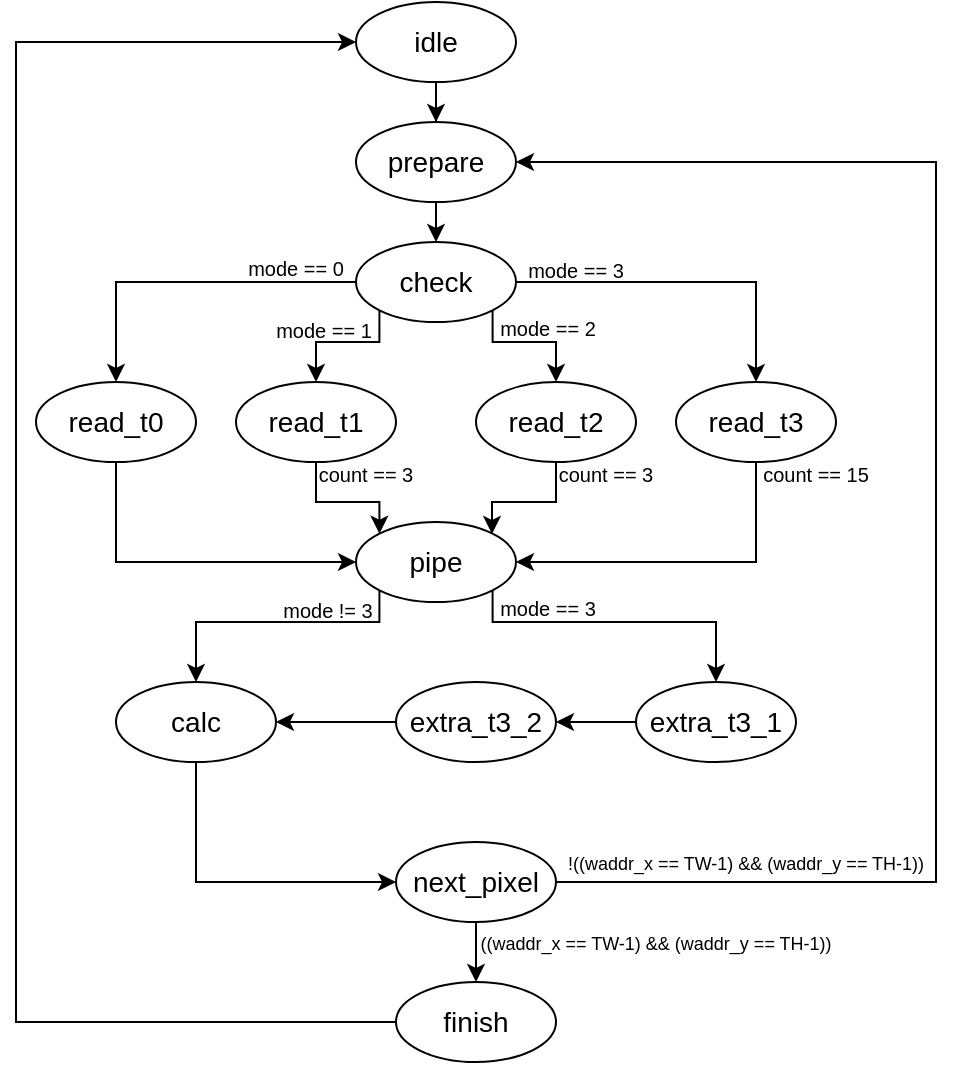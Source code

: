 <mxfile version="24.7.13">
  <diagram name="Page-1" id="qhRKrDH2A16aS0t9aFyy">
    <mxGraphModel dx="683" dy="355" grid="1" gridSize="10" guides="1" tooltips="1" connect="1" arrows="1" fold="1" page="1" pageScale="1" pageWidth="850" pageHeight="1100" math="0" shadow="0">
      <root>
        <mxCell id="0" />
        <mxCell id="1" parent="0" />
        <mxCell id="qzLtfGXVSb7sprTqAV0Y-3" style="edgeStyle=orthogonalEdgeStyle;rounded=0;orthogonalLoop=1;jettySize=auto;html=1;entryX=0.5;entryY=0;entryDx=0;entryDy=0;" edge="1" parent="1" source="qzLtfGXVSb7sprTqAV0Y-1" target="qzLtfGXVSb7sprTqAV0Y-2">
          <mxGeometry relative="1" as="geometry" />
        </mxCell>
        <mxCell id="qzLtfGXVSb7sprTqAV0Y-1" value="&lt;font style=&quot;font-size: 14px;&quot;&gt;idle&lt;/font&gt;" style="ellipse;whiteSpace=wrap;html=1;" vertex="1" parent="1">
          <mxGeometry x="280" y="130" width="80" height="40" as="geometry" />
        </mxCell>
        <mxCell id="qzLtfGXVSb7sprTqAV0Y-2" value="&lt;span style=&quot;font-size: 14px;&quot;&gt;prepare&lt;/span&gt;" style="ellipse;whiteSpace=wrap;html=1;" vertex="1" parent="1">
          <mxGeometry x="280" y="190" width="80" height="40" as="geometry" />
        </mxCell>
        <mxCell id="qzLtfGXVSb7sprTqAV0Y-12" style="edgeStyle=orthogonalEdgeStyle;rounded=0;orthogonalLoop=1;jettySize=auto;html=1;entryX=0.5;entryY=0;entryDx=0;entryDy=0;" edge="1" parent="1" source="qzLtfGXVSb7sprTqAV0Y-4" target="qzLtfGXVSb7sprTqAV0Y-8">
          <mxGeometry relative="1" as="geometry" />
        </mxCell>
        <mxCell id="qzLtfGXVSb7sprTqAV0Y-13" style="edgeStyle=orthogonalEdgeStyle;rounded=0;orthogonalLoop=1;jettySize=auto;html=1;entryX=0.5;entryY=0;entryDx=0;entryDy=0;exitX=0;exitY=1;exitDx=0;exitDy=0;" edge="1" parent="1" source="qzLtfGXVSb7sprTqAV0Y-4" target="qzLtfGXVSb7sprTqAV0Y-9">
          <mxGeometry relative="1" as="geometry">
            <Array as="points">
              <mxPoint x="292" y="300" />
              <mxPoint x="260" y="300" />
            </Array>
          </mxGeometry>
        </mxCell>
        <mxCell id="qzLtfGXVSb7sprTqAV0Y-15" style="edgeStyle=orthogonalEdgeStyle;rounded=0;orthogonalLoop=1;jettySize=auto;html=1;entryX=0.5;entryY=0;entryDx=0;entryDy=0;" edge="1" parent="1" source="qzLtfGXVSb7sprTqAV0Y-4" target="qzLtfGXVSb7sprTqAV0Y-11">
          <mxGeometry relative="1" as="geometry" />
        </mxCell>
        <mxCell id="qzLtfGXVSb7sprTqAV0Y-4" value="&lt;span style=&quot;font-size: 14px;&quot;&gt;check&lt;/span&gt;" style="ellipse;whiteSpace=wrap;html=1;" vertex="1" parent="1">
          <mxGeometry x="280" y="250" width="80" height="40" as="geometry" />
        </mxCell>
        <mxCell id="qzLtfGXVSb7sprTqAV0Y-7" style="edgeStyle=orthogonalEdgeStyle;rounded=0;orthogonalLoop=1;jettySize=auto;html=1;entryX=0.5;entryY=0;entryDx=0;entryDy=0;exitX=0.5;exitY=1;exitDx=0;exitDy=0;" edge="1" parent="1" source="qzLtfGXVSb7sprTqAV0Y-2" target="qzLtfGXVSb7sprTqAV0Y-4">
          <mxGeometry relative="1" as="geometry">
            <mxPoint x="330" y="130" as="sourcePoint" />
            <mxPoint x="330" y="170" as="targetPoint" />
          </mxGeometry>
        </mxCell>
        <mxCell id="qzLtfGXVSb7sprTqAV0Y-22" style="edgeStyle=orthogonalEdgeStyle;rounded=0;orthogonalLoop=1;jettySize=auto;html=1;entryX=0;entryY=0.5;entryDx=0;entryDy=0;" edge="1" parent="1" source="qzLtfGXVSb7sprTqAV0Y-8" target="qzLtfGXVSb7sprTqAV0Y-21">
          <mxGeometry relative="1" as="geometry">
            <Array as="points">
              <mxPoint x="160" y="410" />
            </Array>
          </mxGeometry>
        </mxCell>
        <mxCell id="qzLtfGXVSb7sprTqAV0Y-8" value="&lt;span style=&quot;font-size: 14px;&quot;&gt;read_t0&lt;/span&gt;" style="ellipse;whiteSpace=wrap;html=1;" vertex="1" parent="1">
          <mxGeometry x="120" y="320" width="80" height="40" as="geometry" />
        </mxCell>
        <mxCell id="qzLtfGXVSb7sprTqAV0Y-9" value="&lt;span style=&quot;font-size: 14px;&quot;&gt;read_t1&lt;/span&gt;" style="ellipse;whiteSpace=wrap;html=1;" vertex="1" parent="1">
          <mxGeometry x="220" y="320" width="80" height="40" as="geometry" />
        </mxCell>
        <mxCell id="qzLtfGXVSb7sprTqAV0Y-10" value="&lt;span style=&quot;font-size: 14px;&quot;&gt;read_t2&lt;/span&gt;" style="ellipse;whiteSpace=wrap;html=1;" vertex="1" parent="1">
          <mxGeometry x="340" y="320" width="80" height="40" as="geometry" />
        </mxCell>
        <mxCell id="qzLtfGXVSb7sprTqAV0Y-11" value="&lt;span style=&quot;font-size: 14px;&quot;&gt;read_t3&lt;/span&gt;" style="ellipse;whiteSpace=wrap;html=1;" vertex="1" parent="1">
          <mxGeometry x="440" y="320" width="80" height="40" as="geometry" />
        </mxCell>
        <mxCell id="qzLtfGXVSb7sprTqAV0Y-14" style="edgeStyle=orthogonalEdgeStyle;rounded=0;orthogonalLoop=1;jettySize=auto;html=1;entryX=0.5;entryY=0;entryDx=0;entryDy=0;exitX=1;exitY=1;exitDx=0;exitDy=0;" edge="1" parent="1" source="qzLtfGXVSb7sprTqAV0Y-4" target="qzLtfGXVSb7sprTqAV0Y-10">
          <mxGeometry relative="1" as="geometry">
            <mxPoint x="302" y="284" as="sourcePoint" />
            <mxPoint x="280" y="330" as="targetPoint" />
            <Array as="points">
              <mxPoint x="348" y="300" />
              <mxPoint x="380" y="300" />
            </Array>
          </mxGeometry>
        </mxCell>
        <mxCell id="qzLtfGXVSb7sprTqAV0Y-16" value="mode == 0" style="text;html=1;align=center;verticalAlign=middle;whiteSpace=wrap;rounded=0;fontSize=10;" vertex="1" parent="1">
          <mxGeometry x="220" y="253" width="60" height="20" as="geometry" />
        </mxCell>
        <mxCell id="qzLtfGXVSb7sprTqAV0Y-17" value="mode == 1" style="text;html=1;align=center;verticalAlign=middle;whiteSpace=wrap;rounded=0;fontSize=10;" vertex="1" parent="1">
          <mxGeometry x="234" y="284" width="60" height="20" as="geometry" />
        </mxCell>
        <mxCell id="qzLtfGXVSb7sprTqAV0Y-18" value="mode == 2" style="text;html=1;align=center;verticalAlign=middle;whiteSpace=wrap;rounded=0;fontSize=10;" vertex="1" parent="1">
          <mxGeometry x="346" y="283" width="60" height="20" as="geometry" />
        </mxCell>
        <mxCell id="qzLtfGXVSb7sprTqAV0Y-20" value="mode == 3" style="text;html=1;align=center;verticalAlign=middle;whiteSpace=wrap;rounded=0;fontSize=10;" vertex="1" parent="1">
          <mxGeometry x="360" y="254" width="60" height="20" as="geometry" />
        </mxCell>
        <mxCell id="qzLtfGXVSb7sprTqAV0Y-29" style="edgeStyle=orthogonalEdgeStyle;rounded=0;orthogonalLoop=1;jettySize=auto;html=1;exitX=1;exitY=1;exitDx=0;exitDy=0;entryX=0.5;entryY=0;entryDx=0;entryDy=0;" edge="1" parent="1" source="qzLtfGXVSb7sprTqAV0Y-21" target="qzLtfGXVSb7sprTqAV0Y-28">
          <mxGeometry relative="1" as="geometry">
            <Array as="points">
              <mxPoint x="348" y="440" />
              <mxPoint x="460" y="440" />
            </Array>
          </mxGeometry>
        </mxCell>
        <mxCell id="qzLtfGXVSb7sprTqAV0Y-32" style="edgeStyle=orthogonalEdgeStyle;rounded=0;orthogonalLoop=1;jettySize=auto;html=1;exitX=0;exitY=1;exitDx=0;exitDy=0;entryX=0.5;entryY=0;entryDx=0;entryDy=0;" edge="1" parent="1" source="qzLtfGXVSb7sprTqAV0Y-21" target="qzLtfGXVSb7sprTqAV0Y-27">
          <mxGeometry relative="1" as="geometry">
            <Array as="points">
              <mxPoint x="292" y="440" />
              <mxPoint x="200" y="440" />
            </Array>
          </mxGeometry>
        </mxCell>
        <mxCell id="qzLtfGXVSb7sprTqAV0Y-21" value="&lt;span style=&quot;font-size: 14px;&quot;&gt;pipe&lt;/span&gt;" style="ellipse;whiteSpace=wrap;html=1;" vertex="1" parent="1">
          <mxGeometry x="280" y="390" width="80" height="40" as="geometry" />
        </mxCell>
        <mxCell id="qzLtfGXVSb7sprTqAV0Y-23" style="edgeStyle=orthogonalEdgeStyle;rounded=0;orthogonalLoop=1;jettySize=auto;html=1;entryX=0;entryY=0;entryDx=0;entryDy=0;exitX=0.5;exitY=1;exitDx=0;exitDy=0;" edge="1" parent="1" source="qzLtfGXVSb7sprTqAV0Y-9" target="qzLtfGXVSb7sprTqAV0Y-21">
          <mxGeometry relative="1" as="geometry">
            <mxPoint x="170" y="370" as="sourcePoint" />
            <mxPoint x="290" y="450" as="targetPoint" />
            <Array as="points">
              <mxPoint x="260" y="380" />
              <mxPoint x="292" y="380" />
            </Array>
          </mxGeometry>
        </mxCell>
        <mxCell id="qzLtfGXVSb7sprTqAV0Y-25" style="edgeStyle=orthogonalEdgeStyle;rounded=0;orthogonalLoop=1;jettySize=auto;html=1;exitX=0.5;exitY=1;exitDx=0;exitDy=0;" edge="1" parent="1" source="qzLtfGXVSb7sprTqAV0Y-10">
          <mxGeometry relative="1" as="geometry">
            <mxPoint x="270" y="370" as="sourcePoint" />
            <mxPoint x="348" y="396" as="targetPoint" />
            <Array as="points">
              <mxPoint x="380" y="380" />
              <mxPoint x="348" y="380" />
            </Array>
          </mxGeometry>
        </mxCell>
        <mxCell id="qzLtfGXVSb7sprTqAV0Y-26" style="edgeStyle=orthogonalEdgeStyle;rounded=0;orthogonalLoop=1;jettySize=auto;html=1;entryX=1;entryY=0.5;entryDx=0;entryDy=0;exitX=0.5;exitY=1;exitDx=0;exitDy=0;" edge="1" parent="1" source="qzLtfGXVSb7sprTqAV0Y-11" target="qzLtfGXVSb7sprTqAV0Y-21">
          <mxGeometry relative="1" as="geometry">
            <mxPoint x="170" y="370" as="sourcePoint" />
            <mxPoint x="290" y="450" as="targetPoint" />
            <Array as="points">
              <mxPoint x="480" y="410" />
            </Array>
          </mxGeometry>
        </mxCell>
        <mxCell id="qzLtfGXVSb7sprTqAV0Y-34" style="edgeStyle=orthogonalEdgeStyle;rounded=0;orthogonalLoop=1;jettySize=auto;html=1;entryX=0;entryY=0.5;entryDx=0;entryDy=0;" edge="1" parent="1" source="qzLtfGXVSb7sprTqAV0Y-27" target="qzLtfGXVSb7sprTqAV0Y-33">
          <mxGeometry relative="1" as="geometry">
            <Array as="points">
              <mxPoint x="200" y="570" />
            </Array>
          </mxGeometry>
        </mxCell>
        <mxCell id="qzLtfGXVSb7sprTqAV0Y-27" value="&lt;span style=&quot;font-size: 14px;&quot;&gt;calc&lt;/span&gt;" style="ellipse;whiteSpace=wrap;html=1;" vertex="1" parent="1">
          <mxGeometry x="160" y="470" width="80" height="40" as="geometry" />
        </mxCell>
        <mxCell id="qzLtfGXVSb7sprTqAV0Y-31" style="edgeStyle=orthogonalEdgeStyle;rounded=0;orthogonalLoop=1;jettySize=auto;html=1;entryX=1;entryY=0.5;entryDx=0;entryDy=0;exitX=0;exitY=0.5;exitDx=0;exitDy=0;" edge="1" parent="1" source="qzLtfGXVSb7sprTqAV0Y-28" target="qzLtfGXVSb7sprTqAV0Y-30">
          <mxGeometry relative="1" as="geometry" />
        </mxCell>
        <mxCell id="qzLtfGXVSb7sprTqAV0Y-28" value="&lt;span style=&quot;font-size: 14px;&quot;&gt;extra_t3_1&lt;/span&gt;" style="ellipse;whiteSpace=wrap;html=1;" vertex="1" parent="1">
          <mxGeometry x="420" y="470" width="80" height="40" as="geometry" />
        </mxCell>
        <mxCell id="qzLtfGXVSb7sprTqAV0Y-38" style="edgeStyle=orthogonalEdgeStyle;rounded=0;orthogonalLoop=1;jettySize=auto;html=1;entryX=1;entryY=0.5;entryDx=0;entryDy=0;" edge="1" parent="1" source="qzLtfGXVSb7sprTqAV0Y-30" target="qzLtfGXVSb7sprTqAV0Y-27">
          <mxGeometry relative="1" as="geometry" />
        </mxCell>
        <mxCell id="qzLtfGXVSb7sprTqAV0Y-30" value="&lt;span style=&quot;font-size: 14px;&quot;&gt;extra_t3_2&lt;/span&gt;" style="ellipse;whiteSpace=wrap;html=1;" vertex="1" parent="1">
          <mxGeometry x="300" y="470" width="80" height="40" as="geometry" />
        </mxCell>
        <mxCell id="qzLtfGXVSb7sprTqAV0Y-35" style="edgeStyle=orthogonalEdgeStyle;rounded=0;orthogonalLoop=1;jettySize=auto;html=1;entryX=1;entryY=0.5;entryDx=0;entryDy=0;" edge="1" parent="1" source="qzLtfGXVSb7sprTqAV0Y-33" target="qzLtfGXVSb7sprTqAV0Y-2">
          <mxGeometry relative="1" as="geometry">
            <Array as="points">
              <mxPoint x="570" y="570" />
              <mxPoint x="570" y="210" />
            </Array>
          </mxGeometry>
        </mxCell>
        <mxCell id="qzLtfGXVSb7sprTqAV0Y-45" style="edgeStyle=orthogonalEdgeStyle;rounded=0;orthogonalLoop=1;jettySize=auto;html=1;exitX=0.5;exitY=1;exitDx=0;exitDy=0;" edge="1" parent="1" source="qzLtfGXVSb7sprTqAV0Y-33" target="qzLtfGXVSb7sprTqAV0Y-44">
          <mxGeometry relative="1" as="geometry" />
        </mxCell>
        <mxCell id="qzLtfGXVSb7sprTqAV0Y-33" value="&lt;span style=&quot;font-size: 14px;&quot;&gt;next_pixel&lt;/span&gt;" style="ellipse;whiteSpace=wrap;html=1;" vertex="1" parent="1">
          <mxGeometry x="300" y="550" width="80" height="40" as="geometry" />
        </mxCell>
        <mxCell id="qzLtfGXVSb7sprTqAV0Y-39" value="mode != 3" style="text;html=1;align=center;verticalAlign=middle;whiteSpace=wrap;rounded=0;fontSize=10;" vertex="1" parent="1">
          <mxGeometry x="236" y="424" width="60" height="20" as="geometry" />
        </mxCell>
        <mxCell id="qzLtfGXVSb7sprTqAV0Y-40" value="mode == 3" style="text;html=1;align=center;verticalAlign=middle;whiteSpace=wrap;rounded=0;fontSize=10;" vertex="1" parent="1">
          <mxGeometry x="346" y="423" width="60" height="20" as="geometry" />
        </mxCell>
        <mxCell id="qzLtfGXVSb7sprTqAV0Y-41" value="count == 3" style="text;html=1;align=center;verticalAlign=middle;whiteSpace=wrap;rounded=0;fontSize=10;" vertex="1" parent="1">
          <mxGeometry x="255" y="356" width="60" height="20" as="geometry" />
        </mxCell>
        <mxCell id="qzLtfGXVSb7sprTqAV0Y-42" value="count == 3" style="text;html=1;align=center;verticalAlign=middle;whiteSpace=wrap;rounded=0;fontSize=10;" vertex="1" parent="1">
          <mxGeometry x="375" y="356" width="60" height="20" as="geometry" />
        </mxCell>
        <mxCell id="qzLtfGXVSb7sprTqAV0Y-43" value="count == 15" style="text;html=1;align=center;verticalAlign=middle;whiteSpace=wrap;rounded=0;fontSize=10;" vertex="1" parent="1">
          <mxGeometry x="475" y="356" width="70" height="20" as="geometry" />
        </mxCell>
        <mxCell id="qzLtfGXVSb7sprTqAV0Y-46" style="edgeStyle=orthogonalEdgeStyle;rounded=0;orthogonalLoop=1;jettySize=auto;html=1;entryX=0;entryY=0.5;entryDx=0;entryDy=0;" edge="1" parent="1" source="qzLtfGXVSb7sprTqAV0Y-44" target="qzLtfGXVSb7sprTqAV0Y-1">
          <mxGeometry relative="1" as="geometry">
            <Array as="points">
              <mxPoint x="110" y="640" />
              <mxPoint x="110" y="150" />
            </Array>
          </mxGeometry>
        </mxCell>
        <mxCell id="qzLtfGXVSb7sprTqAV0Y-44" value="&lt;span style=&quot;font-size: 14px;&quot;&gt;finish&lt;/span&gt;" style="ellipse;whiteSpace=wrap;html=1;" vertex="1" parent="1">
          <mxGeometry x="300" y="620" width="80" height="40" as="geometry" />
        </mxCell>
        <mxCell id="qzLtfGXVSb7sprTqAV0Y-47" value="&lt;font style=&quot;font-size: 9px;&quot;&gt;((waddr_x == TW-1) &amp;amp;&amp;amp; (waddr_y == TH-1))&lt;/font&gt;" style="text;html=1;align=center;verticalAlign=middle;whiteSpace=wrap;rounded=0;fontSize=10;" vertex="1" parent="1">
          <mxGeometry x="340" y="590" width="180" height="20" as="geometry" />
        </mxCell>
        <mxCell id="qzLtfGXVSb7sprTqAV0Y-50" value="&lt;font style=&quot;font-size: 9px;&quot;&gt;!((waddr_x == TW-1) &amp;amp;&amp;amp; (waddr_y == TH-1))&lt;/font&gt;" style="text;html=1;align=center;verticalAlign=middle;whiteSpace=wrap;rounded=0;fontSize=10;" vertex="1" parent="1">
          <mxGeometry x="380" y="550" width="190" height="20" as="geometry" />
        </mxCell>
      </root>
    </mxGraphModel>
  </diagram>
</mxfile>
